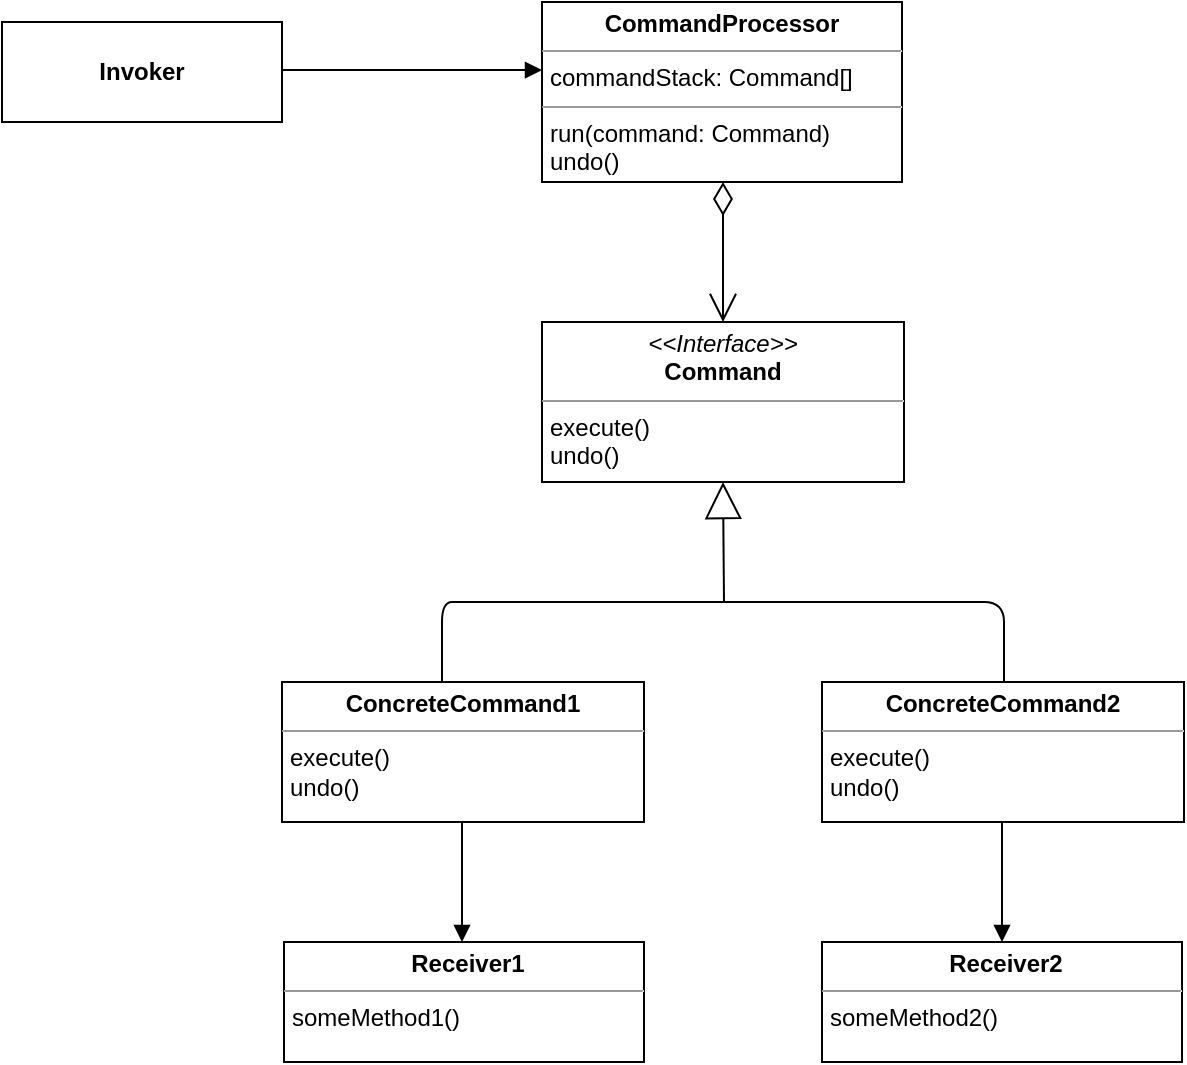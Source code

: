 <mxfile version="16.4.0" type="device"><diagram id="C5RBs43oDa-KdzZeNtuy" name="Page-1"><mxGraphModel dx="1106" dy="997" grid="1" gridSize="10" guides="1" tooltips="1" connect="1" arrows="1" fold="1" page="1" pageScale="1" pageWidth="827" pageHeight="1169" math="0" shadow="0"><root><mxCell id="WIyWlLk6GJQsqaUBKTNV-0"/><mxCell id="WIyWlLk6GJQsqaUBKTNV-1" parent="WIyWlLk6GJQsqaUBKTNV-0"/><mxCell id="BqBiyVY3gzGGlxlJOrb7-0" value="&lt;p style=&quot;margin: 0px ; margin-top: 4px ; text-align: center&quot;&gt;&lt;br&gt;&lt;b&gt;Invoker&lt;/b&gt;&lt;/p&gt;" style="verticalAlign=top;align=left;overflow=fill;fontSize=12;fontFamily=Helvetica;html=1;" vertex="1" parent="WIyWlLk6GJQsqaUBKTNV-1"><mxGeometry x="50" y="240" width="140" height="50" as="geometry"/></mxCell><mxCell id="BqBiyVY3gzGGlxlJOrb7-1" value="&lt;p style=&quot;margin: 0px ; margin-top: 4px ; text-align: center&quot;&gt;&lt;i&gt;&amp;lt;&amp;lt;Interface&amp;gt;&amp;gt;&lt;/i&gt;&lt;br&gt;&lt;b&gt;Command&lt;/b&gt;&lt;/p&gt;&lt;hr size=&quot;1&quot;&gt;&lt;p style=&quot;margin: 0px ; margin-left: 4px&quot;&gt;&lt;/p&gt;&lt;p style=&quot;margin: 0px ; margin-left: 4px&quot;&gt;execute()&lt;br&gt;&lt;/p&gt;&lt;p style=&quot;margin: 0px ; margin-left: 4px&quot;&gt;undo()&lt;/p&gt;" style="verticalAlign=top;align=left;overflow=fill;fontSize=12;fontFamily=Helvetica;html=1;" vertex="1" parent="WIyWlLk6GJQsqaUBKTNV-1"><mxGeometry x="320" y="390" width="181" height="80" as="geometry"/></mxCell><mxCell id="BqBiyVY3gzGGlxlJOrb7-2" value="&lt;p style=&quot;margin: 0px ; margin-top: 4px ; text-align: center&quot;&gt;&lt;b&gt;ConcreteCommand1&lt;/b&gt;&lt;/p&gt;&lt;hr size=&quot;1&quot;&gt;&lt;p style=&quot;margin: 0px ; margin-left: 4px&quot;&gt;&lt;/p&gt;&lt;p style=&quot;margin: 0px ; margin-left: 4px&quot;&gt;execute()&lt;/p&gt;&lt;p style=&quot;margin: 0px ; margin-left: 4px&quot;&gt;undo()&lt;/p&gt;" style="verticalAlign=top;align=left;overflow=fill;fontSize=12;fontFamily=Helvetica;html=1;" vertex="1" parent="WIyWlLk6GJQsqaUBKTNV-1"><mxGeometry x="190" y="570" width="181" height="70" as="geometry"/></mxCell><mxCell id="BqBiyVY3gzGGlxlJOrb7-3" value="&lt;p style=&quot;margin: 0px ; margin-top: 4px ; text-align: center&quot;&gt;&lt;/p&gt;&lt;p style=&quot;text-align: center ; margin: 0px 0px 0px 4px&quot;&gt;&lt;b&gt;Receiver1&lt;/b&gt;&lt;/p&gt;&lt;hr size=&quot;1&quot;&gt;&lt;p style=&quot;margin: 0px ; margin-left: 4px&quot;&gt;someMethod1()&lt;/p&gt;" style="verticalAlign=top;align=left;overflow=fill;fontSize=12;fontFamily=Helvetica;html=1;" vertex="1" parent="WIyWlLk6GJQsqaUBKTNV-1"><mxGeometry x="191" y="700" width="180" height="60" as="geometry"/></mxCell><mxCell id="BqBiyVY3gzGGlxlJOrb7-4" value="&lt;p style=&quot;margin: 0px ; margin-top: 4px ; text-align: center&quot;&gt;&lt;b&gt;ConcreteCommand2&lt;/b&gt;&lt;/p&gt;&lt;hr size=&quot;1&quot;&gt;&lt;p style=&quot;margin: 0px ; margin-left: 4px&quot;&gt;&lt;/p&gt;&lt;p style=&quot;margin: 0px ; margin-left: 4px&quot;&gt;execute()&lt;/p&gt;&lt;p style=&quot;margin: 0px ; margin-left: 4px&quot;&gt;undo()&lt;/p&gt;" style="verticalAlign=top;align=left;overflow=fill;fontSize=12;fontFamily=Helvetica;html=1;" vertex="1" parent="WIyWlLk6GJQsqaUBKTNV-1"><mxGeometry x="460" y="570" width="181" height="70" as="geometry"/></mxCell><mxCell id="BqBiyVY3gzGGlxlJOrb7-5" value="&lt;p style=&quot;margin: 0px ; margin-top: 4px ; text-align: center&quot;&gt;&lt;/p&gt;&lt;p style=&quot;text-align: center ; margin: 0px 0px 0px 4px&quot;&gt;&lt;b&gt;Receiver2&lt;/b&gt;&lt;/p&gt;&lt;hr size=&quot;1&quot;&gt;&lt;p style=&quot;margin: 0px ; margin-left: 4px&quot;&gt;someMethod2()&lt;/p&gt;" style="verticalAlign=top;align=left;overflow=fill;fontSize=12;fontFamily=Helvetica;html=1;" vertex="1" parent="WIyWlLk6GJQsqaUBKTNV-1"><mxGeometry x="460" y="700" width="180" height="60" as="geometry"/></mxCell><mxCell id="BqBiyVY3gzGGlxlJOrb7-6" value="" style="endArrow=block;endFill=1;html=1;edgeStyle=orthogonalEdgeStyle;align=left;verticalAlign=top;entryX=0;entryY=0.378;entryDx=0;entryDy=0;entryPerimeter=0;" edge="1" parent="WIyWlLk6GJQsqaUBKTNV-1" target="BqBiyVY3gzGGlxlJOrb7-19"><mxGeometry x="-1" relative="1" as="geometry"><mxPoint x="190" y="264" as="sourcePoint"/><mxPoint x="360" y="424.5" as="targetPoint"/><Array as="points"><mxPoint x="190" y="264"/></Array></mxGeometry></mxCell><mxCell id="BqBiyVY3gzGGlxlJOrb7-7" value="" style="endArrow=block;endSize=16;endFill=0;html=1;entryX=0.5;entryY=1;entryDx=0;entryDy=0;rounded=0;jumpStyle=none;startArrow=none;startFill=0;" edge="1" parent="WIyWlLk6GJQsqaUBKTNV-1" target="BqBiyVY3gzGGlxlJOrb7-1"><mxGeometry width="160" relative="1" as="geometry"><mxPoint x="411" y="530" as="sourcePoint"/><mxPoint x="260" y="540" as="targetPoint"/></mxGeometry></mxCell><mxCell id="BqBiyVY3gzGGlxlJOrb7-8" value="" style="endArrow=none;html=1;edgeStyle=orthogonalEdgeStyle;" edge="1" parent="WIyWlLk6GJQsqaUBKTNV-1" target="BqBiyVY3gzGGlxlJOrb7-4"><mxGeometry relative="1" as="geometry"><mxPoint x="530" y="530" as="sourcePoint"/><mxPoint x="550" y="560" as="targetPoint"/><Array as="points"><mxPoint x="551" y="530"/></Array></mxGeometry></mxCell><mxCell id="BqBiyVY3gzGGlxlJOrb7-9" value="" style="endArrow=none;html=1;edgeStyle=orthogonalEdgeStyle;" edge="1" parent="WIyWlLk6GJQsqaUBKTNV-1"><mxGeometry relative="1" as="geometry"><mxPoint x="280" y="530" as="sourcePoint"/><mxPoint x="530" y="530" as="targetPoint"/></mxGeometry></mxCell><mxCell id="BqBiyVY3gzGGlxlJOrb7-10" value="" style="endArrow=none;html=1;edgeStyle=orthogonalEdgeStyle;" edge="1" parent="WIyWlLk6GJQsqaUBKTNV-1" source="BqBiyVY3gzGGlxlJOrb7-2"><mxGeometry relative="1" as="geometry"><mxPoint x="270" y="565" as="sourcePoint"/><mxPoint x="280" y="530" as="targetPoint"/><Array as="points"><mxPoint x="270" y="530"/></Array></mxGeometry></mxCell><mxCell id="BqBiyVY3gzGGlxlJOrb7-11" value="" style="html=1;verticalAlign=bottom;endArrow=block;entryX=0.5;entryY=0;entryDx=0;entryDy=0;" edge="1" parent="WIyWlLk6GJQsqaUBKTNV-1" target="BqBiyVY3gzGGlxlJOrb7-5"><mxGeometry width="80" relative="1" as="geometry"><mxPoint x="550" y="640" as="sourcePoint"/><mxPoint x="550" y="680" as="targetPoint"/><Array as="points"><mxPoint x="550" y="670"/></Array></mxGeometry></mxCell><mxCell id="BqBiyVY3gzGGlxlJOrb7-12" value="" style="html=1;verticalAlign=bottom;endArrow=block;" edge="1" parent="WIyWlLk6GJQsqaUBKTNV-1"><mxGeometry width="80" relative="1" as="geometry"><mxPoint x="280" y="640" as="sourcePoint"/><mxPoint x="280" y="700" as="targetPoint"/></mxGeometry></mxCell><mxCell id="BqBiyVY3gzGGlxlJOrb7-14" value="" style="endArrow=open;html=1;endSize=12;startArrow=diamondThin;startSize=14;startFill=0;edgeStyle=orthogonalEdgeStyle;align=left;verticalAlign=bottom;rounded=0;entryX=0.5;entryY=0;entryDx=0;entryDy=0;" edge="1" parent="WIyWlLk6GJQsqaUBKTNV-1" source="BqBiyVY3gzGGlxlJOrb7-19" target="BqBiyVY3gzGGlxlJOrb7-1"><mxGeometry x="-1" y="3" relative="1" as="geometry"><mxPoint x="411" y="320" as="sourcePoint"/><mxPoint x="470" y="310" as="targetPoint"/><Array as="points"><mxPoint x="411" y="345"/></Array></mxGeometry></mxCell><mxCell id="BqBiyVY3gzGGlxlJOrb7-19" value="&lt;p style=&quot;margin: 0px ; margin-top: 4px ; text-align: center&quot;&gt;&lt;b&gt;CommandProcessor&lt;/b&gt;&lt;/p&gt;&lt;hr size=&quot;1&quot;&gt;&lt;p style=&quot;margin: 0px ; margin-left: 4px&quot;&gt;commandStack: Command[]&lt;/p&gt;&lt;hr size=&quot;1&quot;&gt;&lt;p style=&quot;margin: 0px ; margin-left: 4px&quot;&gt;run(command: Command)&lt;/p&gt;&lt;p style=&quot;margin: 0px ; margin-left: 4px&quot;&gt;undo()&lt;/p&gt;" style="verticalAlign=top;align=left;overflow=fill;fontSize=12;fontFamily=Helvetica;html=1;" vertex="1" parent="WIyWlLk6GJQsqaUBKTNV-1"><mxGeometry x="320" y="230" width="180" height="90" as="geometry"/></mxCell></root></mxGraphModel></diagram></mxfile>